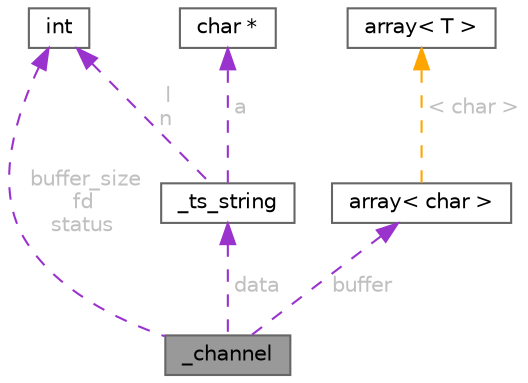digraph "_channel"
{
 // LATEX_PDF_SIZE
  bgcolor="transparent";
  edge [fontname=Helvetica,fontsize=10,labelfontname=Helvetica,labelfontsize=10];
  node [fontname=Helvetica,fontsize=10,shape=box,height=0.2,width=0.4];
  Node1 [id="Node000001",label="_channel",height=0.2,width=0.4,color="gray40", fillcolor="grey60", style="filled", fontcolor="black",tooltip=" "];
  Node2 -> Node1 [id="edge1_Node000001_Node000002",dir="back",color="darkorchid3",style="dashed",tooltip=" ",label=" buffer_size\nfd\nstatus",fontcolor="grey" ];
  Node2 [id="Node000002",label="int",height=0.2,width=0.4,color="gray40", fillcolor="white", style="filled",tooltip=" "];
  Node3 -> Node1 [id="edge2_Node000001_Node000003",dir="back",color="darkorchid3",style="dashed",tooltip=" ",label=" data",fontcolor="grey" ];
  Node3 [id="Node000003",label="_ts_string",height=0.2,width=0.4,color="gray40", fillcolor="white", style="filled",URL="$struct__ts__string.html",tooltip=" "];
  Node2 -> Node3 [id="edge3_Node000003_Node000002",dir="back",color="darkorchid3",style="dashed",tooltip=" ",label=" l\nn",fontcolor="grey" ];
  Node4 -> Node3 [id="edge4_Node000003_Node000004",dir="back",color="darkorchid3",style="dashed",tooltip=" ",label=" a",fontcolor="grey" ];
  Node4 [id="Node000004",label="char *",height=0.2,width=0.4,color="gray40", fillcolor="white", style="filled",tooltip=" "];
  Node5 -> Node1 [id="edge5_Node000001_Node000005",dir="back",color="darkorchid3",style="dashed",tooltip=" ",label=" buffer",fontcolor="grey" ];
  Node5 [id="Node000005",label="array\< char \>",height=0.2,width=0.4,color="gray40", fillcolor="white", style="filled",URL="$classarray.html",tooltip=" "];
  Node6 -> Node5 [id="edge6_Node000005_Node000006",dir="back",color="orange",style="dashed",tooltip=" ",label=" \< char \>",fontcolor="grey" ];
  Node6 [id="Node000006",label="array\< T \>",height=0.2,width=0.4,color="gray40", fillcolor="white", style="filled",URL="$classarray.html",tooltip="A template class representing an array."];
}
